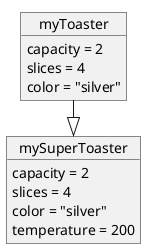 @startuml
!pragma layout smetana

object myToaster
object mySuperToaster

myToaster : capacity = 2
myToaster : slices = 4
myToaster : color = "silver"

mySuperToaster : capacity = 2
mySuperToaster : slices = 4
mySuperToaster : color = "silver"
mySuperToaster : temperature = 200

myToaster --|> mySuperToaster


@enduml

